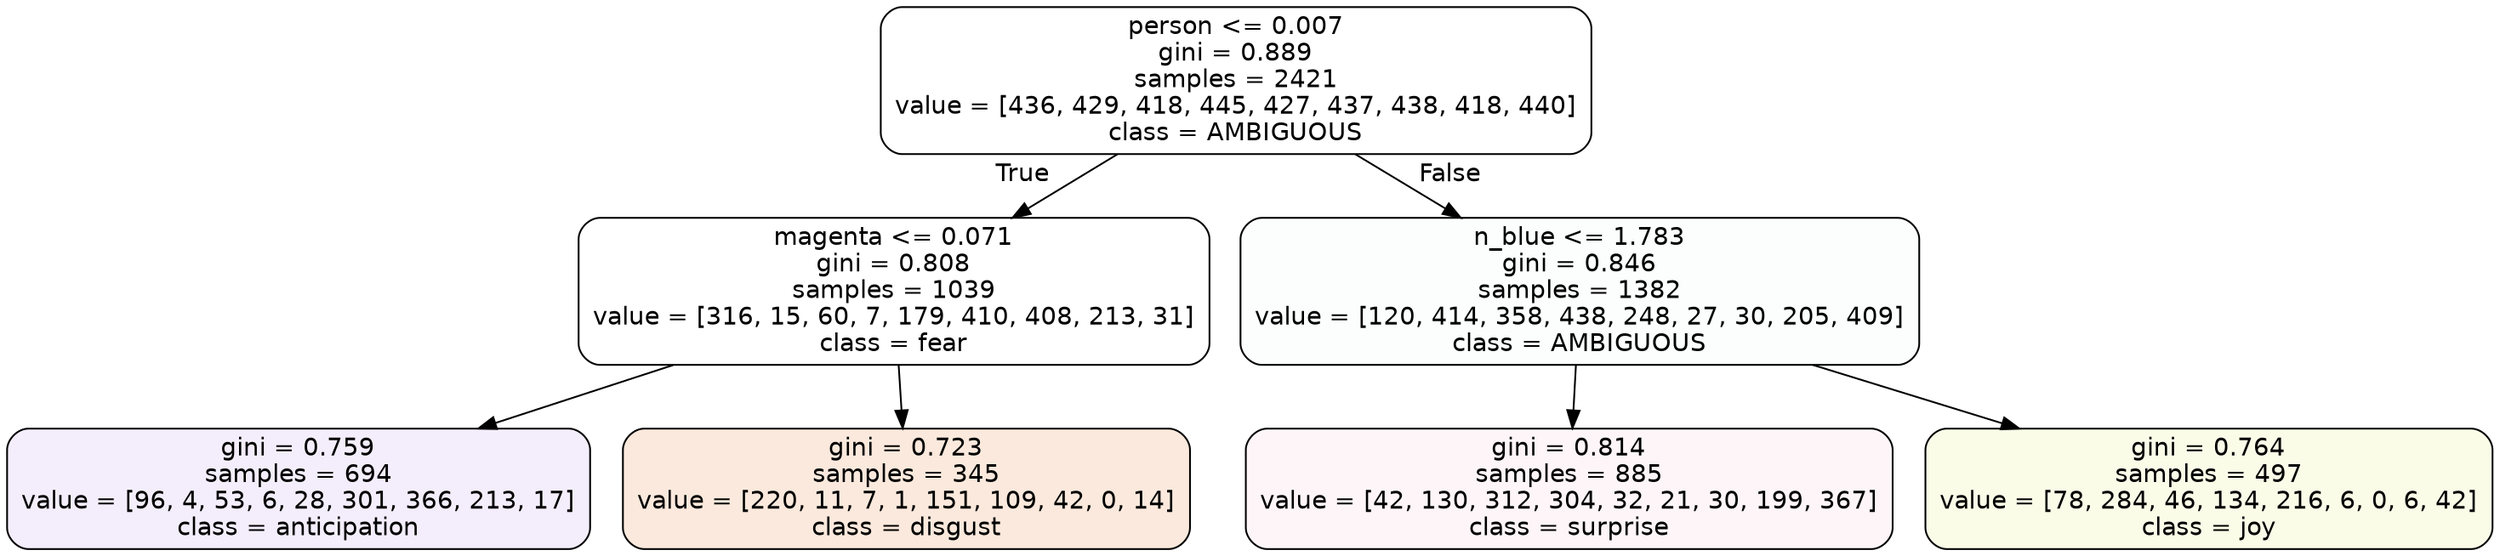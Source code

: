digraph Tree {
node [shape=box, style="filled, rounded", color="black", fontname=helvetica] ;
edge [fontname=helvetica] ;
0 [label="person <= 0.007\ngini = 0.889\nsamples = 2421\nvalue = [436, 429, 418, 445, 427, 437, 438, 418, 440]\nclass = AMBIGUOUS", fillcolor="#39e58100"] ;
1 [label="magenta <= 0.071\ngini = 0.808\nsamples = 1039\nvalue = [316, 15, 60, 7, 179, 410, 408, 213, 31]\nclass = fear", fillcolor="#3964e500"] ;
0 -> 1 [labeldistance=2.5, labelangle=45, headlabel="True"] ;
2 [label="gini = 0.759\nsamples = 694\nvalue = [96, 4, 53, 6, 28, 301, 366, 213, 17]\nclass = anticipation", fillcolor="#8139e515"] ;
1 -> 2 ;
3 [label="gini = 0.723\nsamples = 345\nvalue = [220, 11, 7, 1, 151, 109, 42, 0, 14]\nclass = disgust", fillcolor="#e581392c"] ;
1 -> 3 ;
4 [label="n_blue <= 1.783\ngini = 0.846\nsamples = 1382\nvalue = [120, 414, 358, 438, 248, 27, 30, 205, 409]\nclass = AMBIGUOUS", fillcolor="#39e58103"] ;
0 -> 4 [labeldistance=2.5, labelangle=-45, headlabel="False"] ;
5 [label="gini = 0.814\nsamples = 885\nvalue = [42, 130, 312, 304, 32, 21, 30, 199, 367]\nclass = surprise", fillcolor="#e539640c"] ;
4 -> 5 ;
6 [label="gini = 0.764\nsamples = 497\nvalue = [78, 284, 46, 134, 216, 6, 0, 6, 42]\nclass = joy", fillcolor="#d7e5391d"] ;
4 -> 6 ;
}
